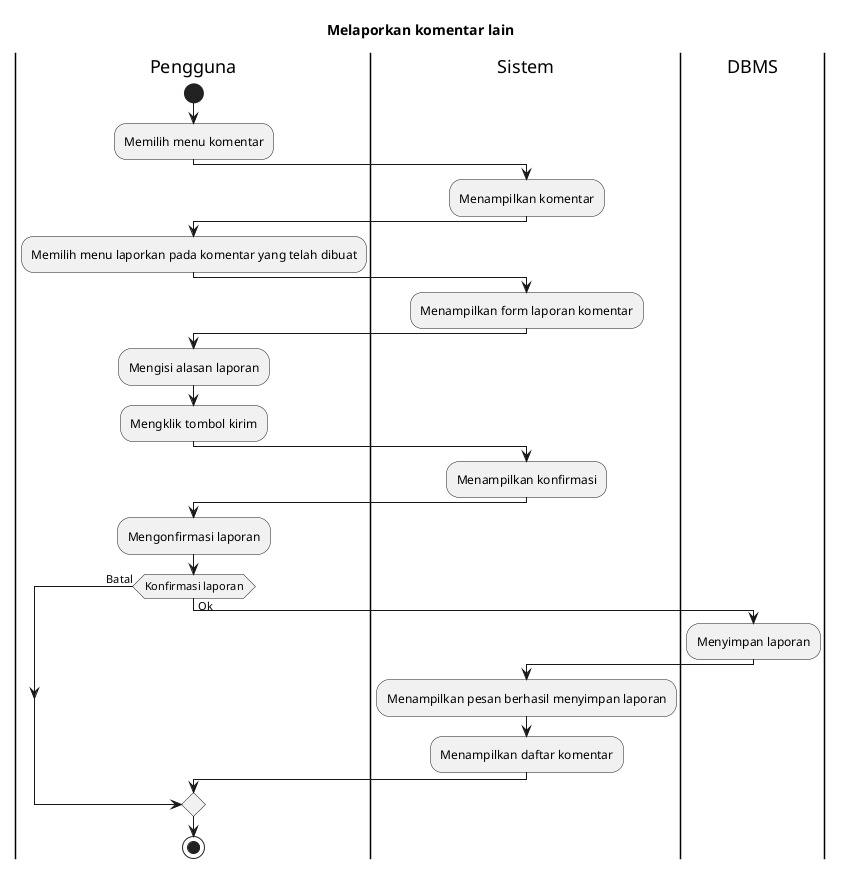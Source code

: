 @startuml UC-MAP-015 - Melaporkan komentar lain

title Melaporkan komentar lain
 
|Pengguna|
start
:Memilih menu komentar;

|Sistem|
:Menampilkan komentar;

|Pengguna|
:Memilih menu laporkan pada komentar yang telah dibuat;

|Sistem|
:Menampilkan form laporan komentar;

|Pengguna|
:Mengisi alasan laporan;
:Mengklik tombol kirim;

|Sistem|
:Menampilkan konfirmasi;

|Pengguna|
:Mengonfirmasi laporan;

if (Konfirmasi laporan) then (Batal)
else (Ok)
  |DBMS|
  :Menyimpan laporan;

  |Sistem|
  :Menampilkan pesan berhasil menyimpan laporan;
  :Menampilkan daftar komentar;
endif

|Pengguna|
stop

@enduml